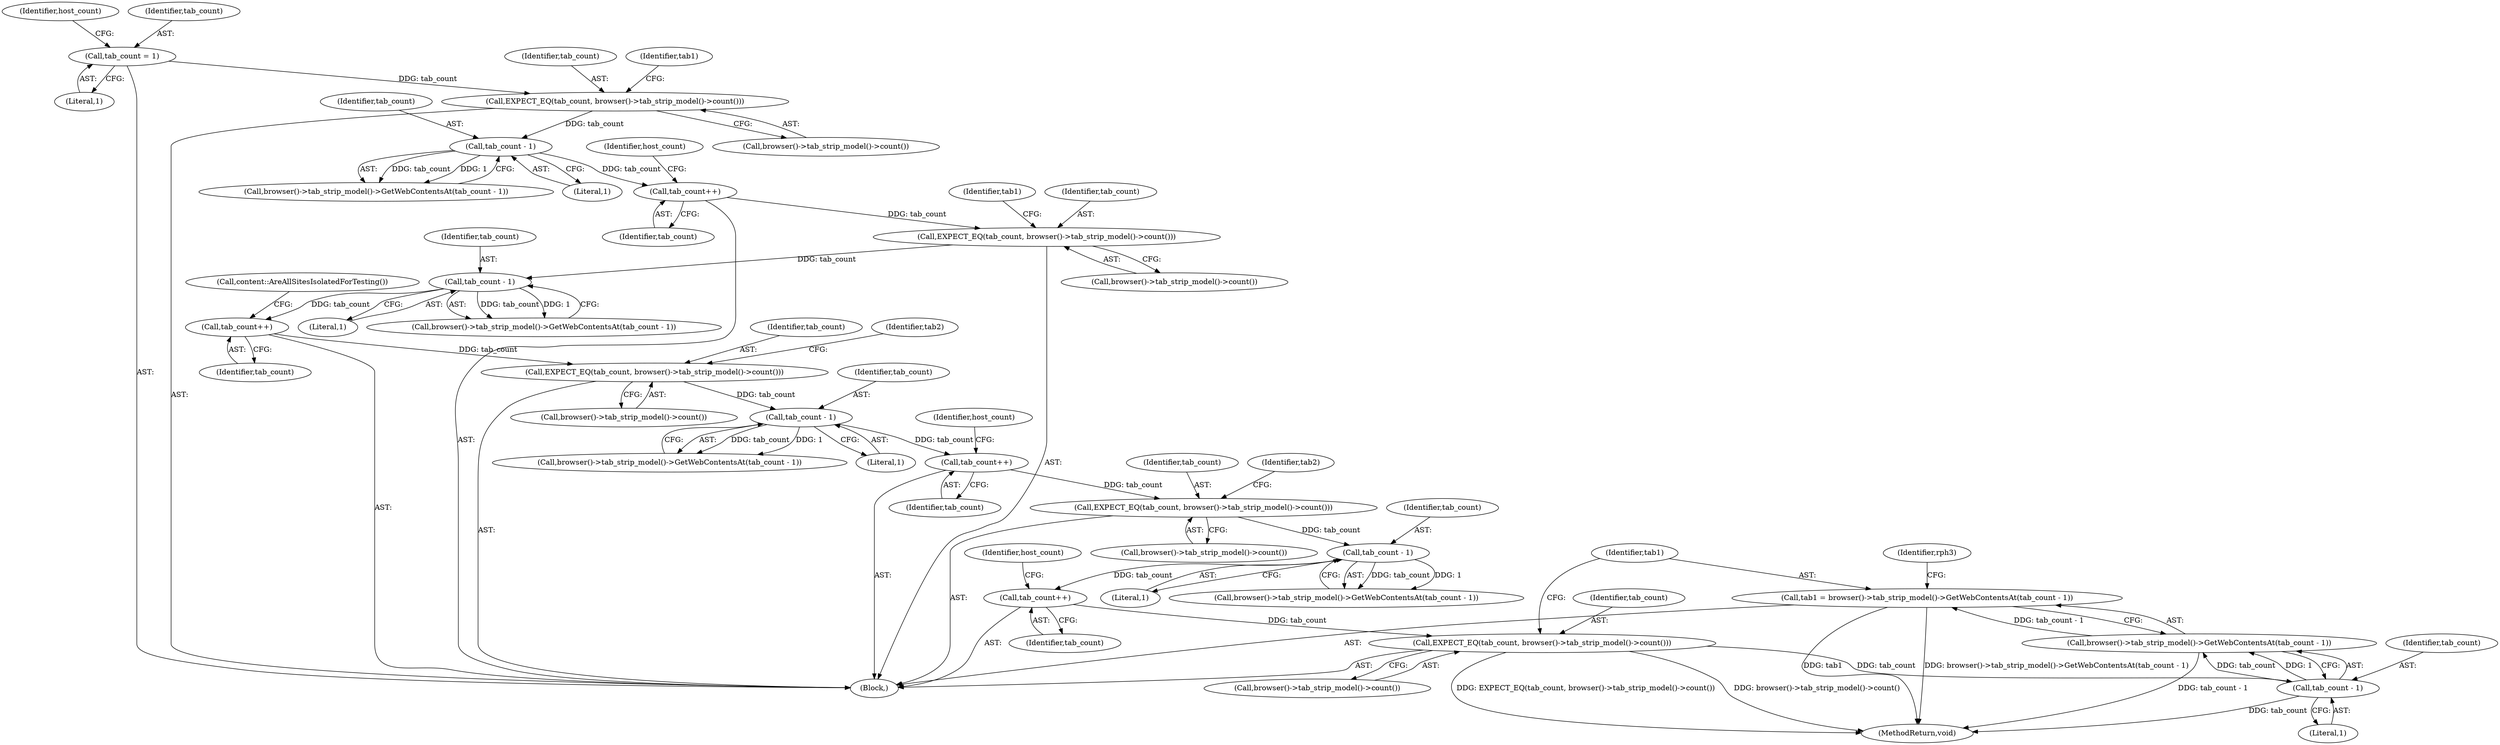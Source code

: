 digraph "0_Chrome_1f5ad409dbf5334523931df37598ea49e9849c87@pointer" {
"1000269" [label="(Call,tab1 = browser()->tab_strip_model()->GetWebContentsAt(tab_count - 1))"];
"1000271" [label="(Call,browser()->tab_strip_model()->GetWebContentsAt(tab_count - 1))"];
"1000272" [label="(Call,tab_count - 1)"];
"1000266" [label="(Call,EXPECT_EQ(tab_count, browser()->tab_strip_model()->count()))"];
"1000262" [label="(Call,tab_count++)"];
"1000243" [label="(Call,tab_count - 1)"];
"1000237" [label="(Call,EXPECT_EQ(tab_count, browser()->tab_strip_model()->count()))"];
"1000233" [label="(Call,tab_count++)"];
"1000209" [label="(Call,tab_count - 1)"];
"1000203" [label="(Call,EXPECT_EQ(tab_count, browser()->tab_strip_model()->count()))"];
"1000197" [label="(Call,tab_count++)"];
"1000176" [label="(Call,tab_count - 1)"];
"1000170" [label="(Call,EXPECT_EQ(tab_count, browser()->tab_strip_model()->count()))"];
"1000166" [label="(Call,tab_count++)"];
"1000148" [label="(Call,tab_count - 1)"];
"1000142" [label="(Call,EXPECT_EQ(tab_count, browser()->tab_strip_model()->count()))"];
"1000105" [label="(Call,tab_count = 1)"];
"1000244" [label="(Identifier,tab_count)"];
"1000175" [label="(Call,browser()->tab_strip_model()->GetWebContentsAt(tab_count - 1))"];
"1000272" [label="(Call,tab_count - 1)"];
"1000142" [label="(Call,EXPECT_EQ(tab_count, browser()->tab_strip_model()->count()))"];
"1000205" [label="(Call,browser()->tab_strip_model()->count())"];
"1000237" [label="(Call,EXPECT_EQ(tab_count, browser()->tab_strip_model()->count()))"];
"1000268" [label="(Call,browser()->tab_strip_model()->count())"];
"1000105" [label="(Call,tab_count = 1)"];
"1000200" [label="(Call,content::AreAllSitesIsolatedForTesting())"];
"1000110" [label="(Identifier,host_count)"];
"1000103" [label="(Block,)"];
"1000242" [label="(Call,browser()->tab_strip_model()->GetWebContentsAt(tab_count - 1))"];
"1000273" [label="(Identifier,tab_count)"];
"1000265" [label="(Identifier,host_count)"];
"1000267" [label="(Identifier,tab_count)"];
"1000203" [label="(Call,EXPECT_EQ(tab_count, browser()->tab_strip_model()->count()))"];
"1000170" [label="(Call,EXPECT_EQ(tab_count, browser()->tab_strip_model()->count()))"];
"1000176" [label="(Call,tab_count - 1)"];
"1000266" [label="(Call,EXPECT_EQ(tab_count, browser()->tab_strip_model()->count()))"];
"1000270" [label="(Identifier,tab1)"];
"1000177" [label="(Identifier,tab_count)"];
"1000172" [label="(Call,browser()->tab_strip_model()->count())"];
"1000150" [label="(Literal,1)"];
"1000233" [label="(Call,tab_count++)"];
"1000239" [label="(Call,browser()->tab_strip_model()->count())"];
"1000147" [label="(Call,browser()->tab_strip_model()->GetWebContentsAt(tab_count - 1))"];
"1000174" [label="(Identifier,tab1)"];
"1000169" [label="(Identifier,host_count)"];
"1000209" [label="(Call,tab_count - 1)"];
"1000106" [label="(Identifier,tab_count)"];
"1000290" [label="(MethodReturn,void)"];
"1000198" [label="(Identifier,tab_count)"];
"1000107" [label="(Literal,1)"];
"1000274" [label="(Literal,1)"];
"1000211" [label="(Literal,1)"];
"1000197" [label="(Call,tab_count++)"];
"1000149" [label="(Identifier,tab_count)"];
"1000276" [label="(Identifier,rph3)"];
"1000271" [label="(Call,browser()->tab_strip_model()->GetWebContentsAt(tab_count - 1))"];
"1000207" [label="(Identifier,tab2)"];
"1000238" [label="(Identifier,tab_count)"];
"1000263" [label="(Identifier,tab_count)"];
"1000178" [label="(Literal,1)"];
"1000241" [label="(Identifier,tab2)"];
"1000167" [label="(Identifier,tab_count)"];
"1000204" [label="(Identifier,tab_count)"];
"1000236" [label="(Identifier,host_count)"];
"1000234" [label="(Identifier,tab_count)"];
"1000269" [label="(Call,tab1 = browser()->tab_strip_model()->GetWebContentsAt(tab_count - 1))"];
"1000148" [label="(Call,tab_count - 1)"];
"1000171" [label="(Identifier,tab_count)"];
"1000146" [label="(Identifier,tab1)"];
"1000166" [label="(Call,tab_count++)"];
"1000143" [label="(Identifier,tab_count)"];
"1000245" [label="(Literal,1)"];
"1000243" [label="(Call,tab_count - 1)"];
"1000208" [label="(Call,browser()->tab_strip_model()->GetWebContentsAt(tab_count - 1))"];
"1000262" [label="(Call,tab_count++)"];
"1000210" [label="(Identifier,tab_count)"];
"1000144" [label="(Call,browser()->tab_strip_model()->count())"];
"1000269" -> "1000103"  [label="AST: "];
"1000269" -> "1000271"  [label="CFG: "];
"1000270" -> "1000269"  [label="AST: "];
"1000271" -> "1000269"  [label="AST: "];
"1000276" -> "1000269"  [label="CFG: "];
"1000269" -> "1000290"  [label="DDG: tab1"];
"1000269" -> "1000290"  [label="DDG: browser()->tab_strip_model()->GetWebContentsAt(tab_count - 1)"];
"1000271" -> "1000269"  [label="DDG: tab_count - 1"];
"1000271" -> "1000272"  [label="CFG: "];
"1000272" -> "1000271"  [label="AST: "];
"1000271" -> "1000290"  [label="DDG: tab_count - 1"];
"1000272" -> "1000271"  [label="DDG: tab_count"];
"1000272" -> "1000271"  [label="DDG: 1"];
"1000272" -> "1000274"  [label="CFG: "];
"1000273" -> "1000272"  [label="AST: "];
"1000274" -> "1000272"  [label="AST: "];
"1000272" -> "1000290"  [label="DDG: tab_count"];
"1000266" -> "1000272"  [label="DDG: tab_count"];
"1000266" -> "1000103"  [label="AST: "];
"1000266" -> "1000268"  [label="CFG: "];
"1000267" -> "1000266"  [label="AST: "];
"1000268" -> "1000266"  [label="AST: "];
"1000270" -> "1000266"  [label="CFG: "];
"1000266" -> "1000290"  [label="DDG: EXPECT_EQ(tab_count, browser()->tab_strip_model()->count())"];
"1000266" -> "1000290"  [label="DDG: browser()->tab_strip_model()->count()"];
"1000262" -> "1000266"  [label="DDG: tab_count"];
"1000262" -> "1000103"  [label="AST: "];
"1000262" -> "1000263"  [label="CFG: "];
"1000263" -> "1000262"  [label="AST: "];
"1000265" -> "1000262"  [label="CFG: "];
"1000243" -> "1000262"  [label="DDG: tab_count"];
"1000243" -> "1000242"  [label="AST: "];
"1000243" -> "1000245"  [label="CFG: "];
"1000244" -> "1000243"  [label="AST: "];
"1000245" -> "1000243"  [label="AST: "];
"1000242" -> "1000243"  [label="CFG: "];
"1000243" -> "1000242"  [label="DDG: tab_count"];
"1000243" -> "1000242"  [label="DDG: 1"];
"1000237" -> "1000243"  [label="DDG: tab_count"];
"1000237" -> "1000103"  [label="AST: "];
"1000237" -> "1000239"  [label="CFG: "];
"1000238" -> "1000237"  [label="AST: "];
"1000239" -> "1000237"  [label="AST: "];
"1000241" -> "1000237"  [label="CFG: "];
"1000233" -> "1000237"  [label="DDG: tab_count"];
"1000233" -> "1000103"  [label="AST: "];
"1000233" -> "1000234"  [label="CFG: "];
"1000234" -> "1000233"  [label="AST: "];
"1000236" -> "1000233"  [label="CFG: "];
"1000209" -> "1000233"  [label="DDG: tab_count"];
"1000209" -> "1000208"  [label="AST: "];
"1000209" -> "1000211"  [label="CFG: "];
"1000210" -> "1000209"  [label="AST: "];
"1000211" -> "1000209"  [label="AST: "];
"1000208" -> "1000209"  [label="CFG: "];
"1000209" -> "1000208"  [label="DDG: tab_count"];
"1000209" -> "1000208"  [label="DDG: 1"];
"1000203" -> "1000209"  [label="DDG: tab_count"];
"1000203" -> "1000103"  [label="AST: "];
"1000203" -> "1000205"  [label="CFG: "];
"1000204" -> "1000203"  [label="AST: "];
"1000205" -> "1000203"  [label="AST: "];
"1000207" -> "1000203"  [label="CFG: "];
"1000197" -> "1000203"  [label="DDG: tab_count"];
"1000197" -> "1000103"  [label="AST: "];
"1000197" -> "1000198"  [label="CFG: "];
"1000198" -> "1000197"  [label="AST: "];
"1000200" -> "1000197"  [label="CFG: "];
"1000176" -> "1000197"  [label="DDG: tab_count"];
"1000176" -> "1000175"  [label="AST: "];
"1000176" -> "1000178"  [label="CFG: "];
"1000177" -> "1000176"  [label="AST: "];
"1000178" -> "1000176"  [label="AST: "];
"1000175" -> "1000176"  [label="CFG: "];
"1000176" -> "1000175"  [label="DDG: tab_count"];
"1000176" -> "1000175"  [label="DDG: 1"];
"1000170" -> "1000176"  [label="DDG: tab_count"];
"1000170" -> "1000103"  [label="AST: "];
"1000170" -> "1000172"  [label="CFG: "];
"1000171" -> "1000170"  [label="AST: "];
"1000172" -> "1000170"  [label="AST: "];
"1000174" -> "1000170"  [label="CFG: "];
"1000166" -> "1000170"  [label="DDG: tab_count"];
"1000166" -> "1000103"  [label="AST: "];
"1000166" -> "1000167"  [label="CFG: "];
"1000167" -> "1000166"  [label="AST: "];
"1000169" -> "1000166"  [label="CFG: "];
"1000148" -> "1000166"  [label="DDG: tab_count"];
"1000148" -> "1000147"  [label="AST: "];
"1000148" -> "1000150"  [label="CFG: "];
"1000149" -> "1000148"  [label="AST: "];
"1000150" -> "1000148"  [label="AST: "];
"1000147" -> "1000148"  [label="CFG: "];
"1000148" -> "1000147"  [label="DDG: tab_count"];
"1000148" -> "1000147"  [label="DDG: 1"];
"1000142" -> "1000148"  [label="DDG: tab_count"];
"1000142" -> "1000103"  [label="AST: "];
"1000142" -> "1000144"  [label="CFG: "];
"1000143" -> "1000142"  [label="AST: "];
"1000144" -> "1000142"  [label="AST: "];
"1000146" -> "1000142"  [label="CFG: "];
"1000105" -> "1000142"  [label="DDG: tab_count"];
"1000105" -> "1000103"  [label="AST: "];
"1000105" -> "1000107"  [label="CFG: "];
"1000106" -> "1000105"  [label="AST: "];
"1000107" -> "1000105"  [label="AST: "];
"1000110" -> "1000105"  [label="CFG: "];
}
